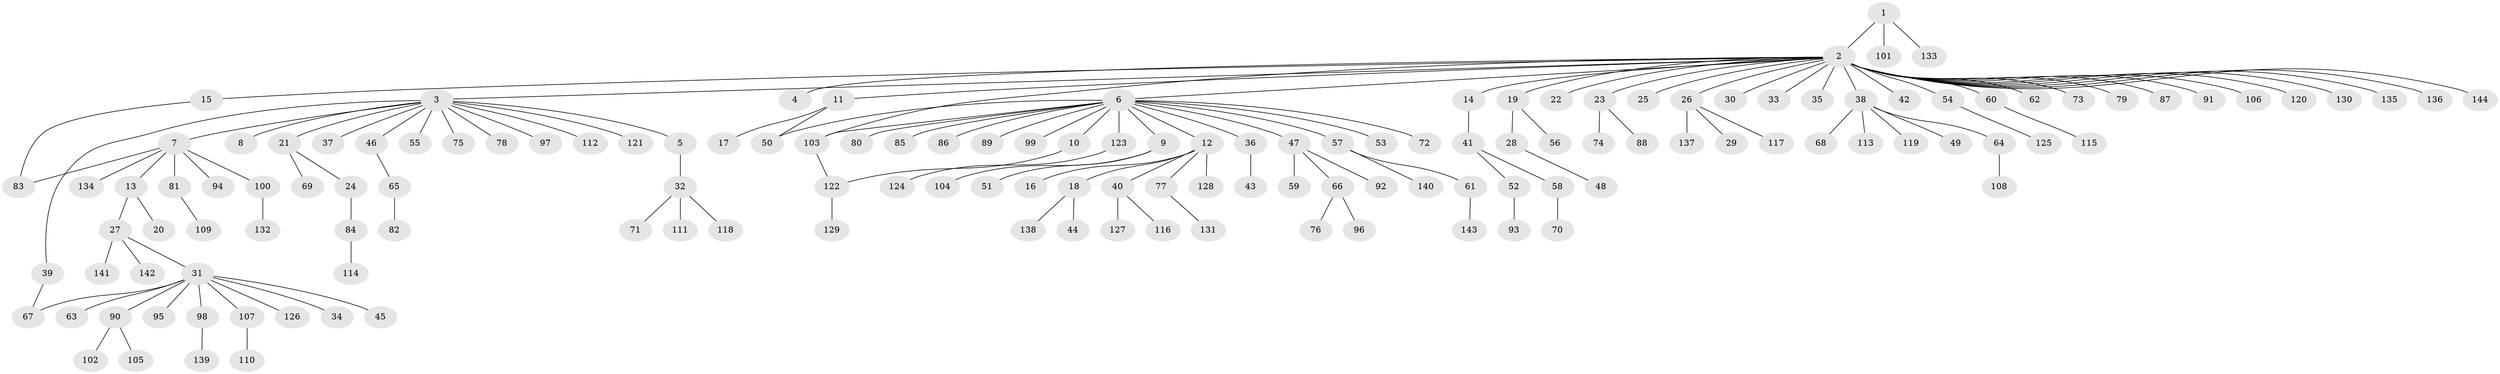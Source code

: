 // Generated by graph-tools (version 1.1) at 2025/49/03/09/25 03:49:58]
// undirected, 144 vertices, 148 edges
graph export_dot {
graph [start="1"]
  node [color=gray90,style=filled];
  1;
  2;
  3;
  4;
  5;
  6;
  7;
  8;
  9;
  10;
  11;
  12;
  13;
  14;
  15;
  16;
  17;
  18;
  19;
  20;
  21;
  22;
  23;
  24;
  25;
  26;
  27;
  28;
  29;
  30;
  31;
  32;
  33;
  34;
  35;
  36;
  37;
  38;
  39;
  40;
  41;
  42;
  43;
  44;
  45;
  46;
  47;
  48;
  49;
  50;
  51;
  52;
  53;
  54;
  55;
  56;
  57;
  58;
  59;
  60;
  61;
  62;
  63;
  64;
  65;
  66;
  67;
  68;
  69;
  70;
  71;
  72;
  73;
  74;
  75;
  76;
  77;
  78;
  79;
  80;
  81;
  82;
  83;
  84;
  85;
  86;
  87;
  88;
  89;
  90;
  91;
  92;
  93;
  94;
  95;
  96;
  97;
  98;
  99;
  100;
  101;
  102;
  103;
  104;
  105;
  106;
  107;
  108;
  109;
  110;
  111;
  112;
  113;
  114;
  115;
  116;
  117;
  118;
  119;
  120;
  121;
  122;
  123;
  124;
  125;
  126;
  127;
  128;
  129;
  130;
  131;
  132;
  133;
  134;
  135;
  136;
  137;
  138;
  139;
  140;
  141;
  142;
  143;
  144;
  1 -- 2;
  1 -- 101;
  1 -- 133;
  2 -- 3;
  2 -- 4;
  2 -- 6;
  2 -- 11;
  2 -- 14;
  2 -- 15;
  2 -- 19;
  2 -- 22;
  2 -- 23;
  2 -- 25;
  2 -- 26;
  2 -- 30;
  2 -- 33;
  2 -- 35;
  2 -- 38;
  2 -- 42;
  2 -- 54;
  2 -- 60;
  2 -- 62;
  2 -- 73;
  2 -- 79;
  2 -- 87;
  2 -- 91;
  2 -- 103;
  2 -- 106;
  2 -- 120;
  2 -- 130;
  2 -- 135;
  2 -- 136;
  2 -- 144;
  3 -- 5;
  3 -- 7;
  3 -- 8;
  3 -- 21;
  3 -- 37;
  3 -- 39;
  3 -- 46;
  3 -- 55;
  3 -- 75;
  3 -- 78;
  3 -- 97;
  3 -- 112;
  3 -- 121;
  5 -- 32;
  6 -- 9;
  6 -- 10;
  6 -- 12;
  6 -- 36;
  6 -- 47;
  6 -- 50;
  6 -- 53;
  6 -- 57;
  6 -- 72;
  6 -- 80;
  6 -- 85;
  6 -- 86;
  6 -- 89;
  6 -- 99;
  6 -- 103;
  6 -- 123;
  7 -- 13;
  7 -- 81;
  7 -- 83;
  7 -- 94;
  7 -- 100;
  7 -- 134;
  9 -- 51;
  9 -- 104;
  10 -- 122;
  11 -- 17;
  11 -- 50;
  12 -- 16;
  12 -- 18;
  12 -- 40;
  12 -- 77;
  12 -- 128;
  13 -- 20;
  13 -- 27;
  14 -- 41;
  15 -- 83;
  18 -- 44;
  18 -- 138;
  19 -- 28;
  19 -- 56;
  21 -- 24;
  21 -- 69;
  23 -- 74;
  23 -- 88;
  24 -- 84;
  26 -- 29;
  26 -- 117;
  26 -- 137;
  27 -- 31;
  27 -- 141;
  27 -- 142;
  28 -- 48;
  31 -- 34;
  31 -- 45;
  31 -- 63;
  31 -- 67;
  31 -- 90;
  31 -- 95;
  31 -- 98;
  31 -- 107;
  31 -- 126;
  32 -- 71;
  32 -- 111;
  32 -- 118;
  36 -- 43;
  38 -- 49;
  38 -- 64;
  38 -- 68;
  38 -- 113;
  38 -- 119;
  39 -- 67;
  40 -- 116;
  40 -- 127;
  41 -- 52;
  41 -- 58;
  46 -- 65;
  47 -- 59;
  47 -- 66;
  47 -- 92;
  52 -- 93;
  54 -- 125;
  57 -- 61;
  57 -- 140;
  58 -- 70;
  60 -- 115;
  61 -- 143;
  64 -- 108;
  65 -- 82;
  66 -- 76;
  66 -- 96;
  77 -- 131;
  81 -- 109;
  84 -- 114;
  90 -- 102;
  90 -- 105;
  98 -- 139;
  100 -- 132;
  103 -- 122;
  107 -- 110;
  122 -- 129;
  123 -- 124;
}
